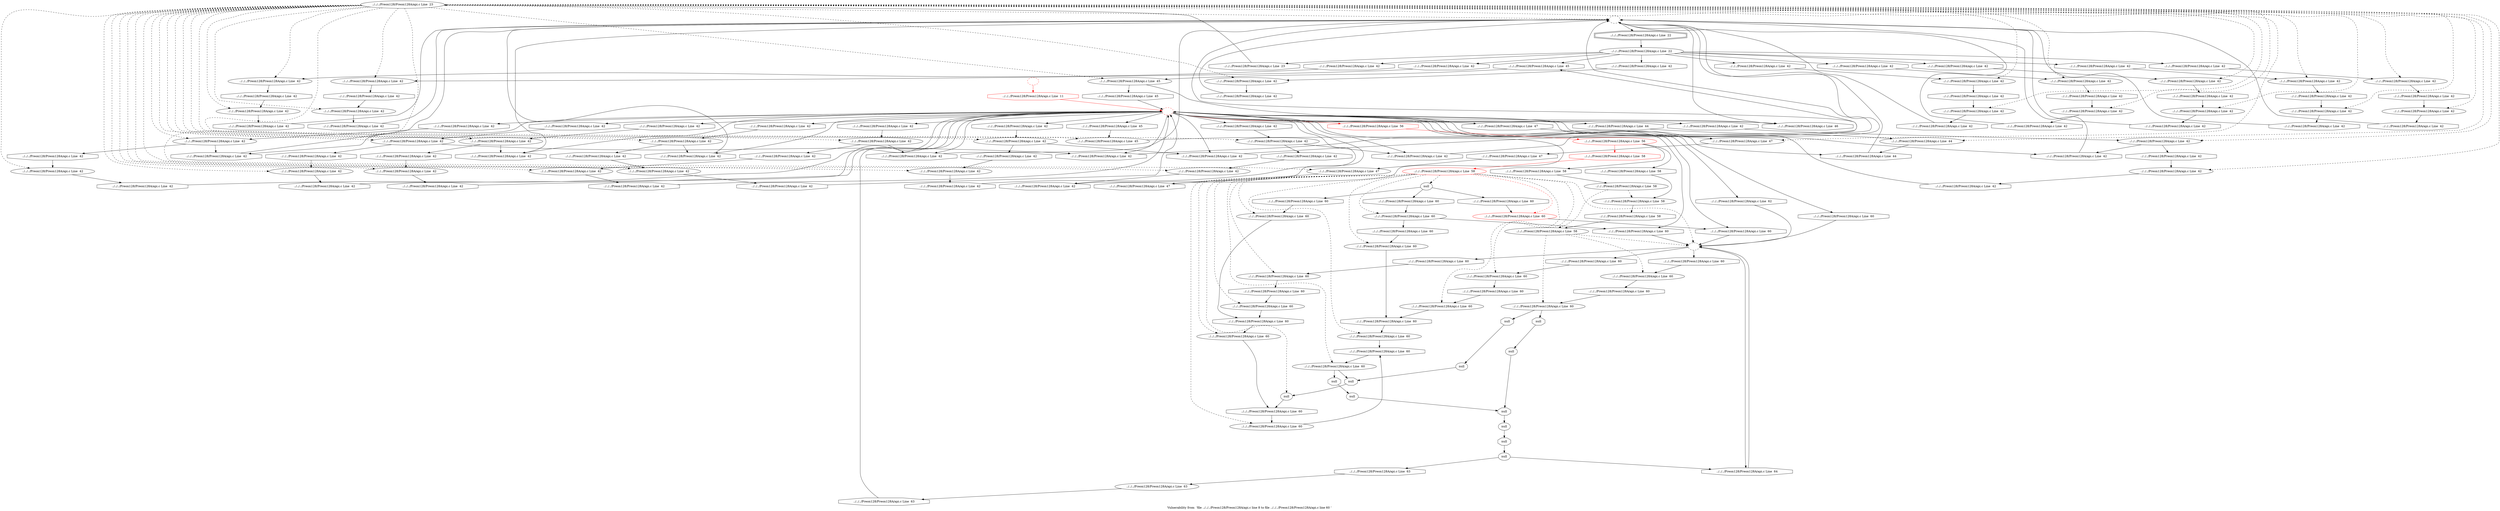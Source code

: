digraph "Vulnerability from 'file ../../../Preon128/Preon128A/api.c line 8 to file ../../../Preon128/Preon128A/api.c line 60 '  "{
label="Vulnerability from  'file ../../../Preon128/Preon128A/api.c line 8 to file ../../../Preon128/Preon128A/api.c line 60 ' ";
node_3002[shape=ellipse,style=solid,label="../../../Preon128/Preon128A/api.c Line  23"]
node_2999[shape=ellipse,style=dashed,label=""]
"node_3002"->"node_2999" [style=dashed]
node_3035[shape=ellipse,style=solid,label="../../../Preon128/Preon128A/api.c Line  42"]
"node_3002"->"node_3035" [style=dashed]
node_3064[shape=ellipse,style=solid,label="../../../Preon128/Preon128A/api.c Line  42"]
"node_3002"->"node_3064" [style=dashed]
node_3069[shape=ellipse,style=solid,label="../../../Preon128/Preon128A/api.c Line  42"]
"node_3002"->"node_3069" [style=dashed]
node_3071[shape=ellipse,style=solid,label="../../../Preon128/Preon128A/api.c Line  42"]
"node_3002"->"node_3071" [style=dashed]
node_3062[shape=ellipse,style=solid,label="../../../Preon128/Preon128A/api.c Line  42"]
"node_3002"->"node_3062" [style=dashed]
node_3058[shape=ellipse,style=solid,label="../../../Preon128/Preon128A/api.c Line  42"]
"node_3002"->"node_3058" [style=dashed]
node_3073[shape=ellipse,style=solid,label="../../../Preon128/Preon128A/api.c Line  42"]
"node_3002"->"node_3073" [style=dashed]
node_3030[shape=ellipse,style=solid,label="../../../Preon128/Preon128A/api.c Line  42"]
"node_3002"->"node_3030" [style=dashed]
node_3026[shape=ellipse,style=solid,label="../../../Preon128/Preon128A/api.c Line  42"]
"node_3002"->"node_3026" [style=dashed]
node_3075[shape=ellipse,style=solid,label="../../../Preon128/Preon128A/api.c Line  42"]
"node_3002"->"node_3075" [style=dashed]
node_3080[shape=ellipse,style=solid,label="../../../Preon128/Preon128A/api.c Line  42"]
"node_3002"->"node_3080" [style=dashed]
node_3051[shape=ellipse,style=solid,label="../../../Preon128/Preon128A/api.c Line  42"]
"node_3002"->"node_3051" [style=dashed]
node_3082[shape=ellipse,style=solid,label="../../../Preon128/Preon128A/api.c Line  42"]
"node_3002"->"node_3082" [style=dashed]
node_3084[shape=ellipse,style=solid,label="../../../Preon128/Preon128A/api.c Line  42"]
"node_3002"->"node_3084" [style=dashed]
node_3086[shape=ellipse,style=solid,label="../../../Preon128/Preon128A/api.c Line  42"]
"node_3002"->"node_3086" [style=dashed]
node_3008[shape=ellipse,style=solid,label="../../../Preon128/Preon128A/api.c Line  42"]
"node_3002"->"node_3008" [style=dashed]
node_3091[shape=ellipse,style=solid,label="../../../Preon128/Preon128A/api.c Line  44"]
"node_3002"->"node_3091" [style=dashed]
node_3040[shape=ellipse,style=solid,label="../../../Preon128/Preon128A/api.c Line  42"]
"node_3002"->"node_3040" [style=dashed]
node_3094[shape=ellipse,style=solid,label="../../../Preon128/Preon128A/api.c Line  45"]
"node_3002"->"node_3094" [style=dashed]
node_3006[shape=ellipse,style=solid,label="../../../Preon128/Preon128A/api.c Line  42"]
"node_3002"->"node_3006" [style=dashed]
node_3024[shape=ellipse,style=solid,label="../../../Preon128/Preon128A/api.c Line  42"]
"node_3002"->"node_3024" [style=dashed]
node_3037[shape=ellipse,style=solid,label="../../../Preon128/Preon128A/api.c Line  42"]
"node_3002"->"node_3037" [style=dashed]
node_3096[shape=ellipse,style=solid,label="../../../Preon128/Preon128A/api.c Line  45"]
"node_3002"->"node_3096" [style=dashed]
node_3004[shape=ellipse,style=solid,label="../../../Preon128/Preon128A/api.c Line  42"]
"node_3002"->"node_3004" [style=dashed]
node_3042[shape=ellipse,style=solid,label="../../../Preon128/Preon128A/api.c Line  42"]
"node_3002"->"node_3042" [style=dashed]
node_3015[shape=ellipse,style=solid,label="../../../Preon128/Preon128A/api.c Line  42"]
"node_3002"->"node_3015" [style=dashed]
node_3100[shape=ellipse,style=solid,label="../../../Preon128/Preon128A/api.c Line  47"]
"node_3002"->"node_3100" [style=dashed]
node_3102[shape=ellipse,style=solid,label="../../../Preon128/Preon128A/api.c Line  47"]
"node_3002"->"node_3102" [style=dashed]
node_3013[shape=ellipse,style=solid,label="../../../Preon128/Preon128A/api.c Line  42"]
"node_3002"->"node_3013" [style=dashed]
node_3019[shape=ellipse,style=solid,label="../../../Preon128/Preon128A/api.c Line  42"]
"node_3002"->"node_3019" [style=dashed]
node_3047[shape=ellipse,style=solid,label="../../../Preon128/Preon128A/api.c Line  42"]
"node_3002"->"node_3047" [style=dashed]
node_3028[shape=ellipse,style=solid,label="../../../Preon128/Preon128A/api.c Line  42"]
"node_3002"->"node_3028" [style=dashed]
node_3017[shape=ellipse,style=solid,label="../../../Preon128/Preon128A/api.c Line  42"]
"node_3002"->"node_3017" [style=dashed]
node_3049[shape=ellipse,style=solid,label="../../../Preon128/Preon128A/api.c Line  42"]
"node_3002"->"node_3049" [style=dashed]
node_3060[shape=ellipse,style=solid,label="../../../Preon128/Preon128A/api.c Line  42"]
"node_3002"->"node_3060" [style=dashed]
node_3053[shape=ellipse,style=solid,label="../../../Preon128/Preon128A/api.c Line  42"]
"node_3002"->"node_3053" [style=dashed]
node_3001[shape=doubleoctagon,style=solid,label="../../../Preon128/Preon128A/api.c Line  22"]
node_3000[shape=ellipse,style=solid,label="../../../Preon128/Preon128A/api.c Line  22"]
"node_3001"->"node_3000"
node_3070[shape=octagon,style=solid,label="../../../Preon128/Preon128A/api.c Line  42"]
"node_3000"->"node_3070"
node_3081[shape=octagon,style=solid,label="../../../Preon128/Preon128A/api.c Line  42"]
"node_3000"->"node_3081"
node_3003[shape=octagon,style=solid,label="../../../Preon128/Preon128A/api.c Line  23"]
"node_3000"->"node_3003"
node_3036[shape=octagon,style=solid,label="../../../Preon128/Preon128A/api.c Line  42"]
"node_3000"->"node_3036"
node_3059[shape=octagon,style=solid,label="../../../Preon128/Preon128A/api.c Line  42"]
"node_3000"->"node_3059"
node_3005[shape=octagon,style=solid,label="../../../Preon128/Preon128A/api.c Line  42"]
"node_3000"->"node_3005"
node_3097[shape=octagon,style=solid,label="../../../Preon128/Preon128A/api.c Line  45"]
"node_3000"->"node_3097"
node_3025[shape=octagon,style=solid,label="../../../Preon128/Preon128A/api.c Line  42"]
"node_3000"->"node_3025"
node_3014[shape=octagon,style=solid,label="../../../Preon128/Preon128A/api.c Line  42"]
"node_3000"->"node_3014"
node_3048[shape=octagon,style=solid,label="../../../Preon128/Preon128A/api.c Line  42"]
"node_3000"->"node_3048"
"node_2999"->"node_3001"
node_2998[shape=octagon,style=solid,label="../../../Preon128/Preon128A/api.c Line  11", color=red]
node_2997[shape=ellipse,style=dashed,label="", color=red]
"node_2998"->"node_2997" [color=red]
node_3022[shape=octagon,style=solid,label="../../../Preon128/Preon128A/api.c Line  42"]
"node_2997"->"node_3022"
node_3063[shape=octagon,style=solid,label="../../../Preon128/Preon128A/api.c Line  42"]
"node_2997"->"node_3063"
node_3041[shape=octagon,style=solid,label="../../../Preon128/Preon128A/api.c Line  42"]
"node_2997"->"node_3041"
node_3052[shape=octagon,style=solid,label="../../../Preon128/Preon128A/api.c Line  42"]
"node_2997"->"node_3052"
node_3067[shape=octagon,style=solid,label="../../../Preon128/Preon128A/api.c Line  42"]
"node_2997"->"node_3067"
node_3033[shape=octagon,style=solid,label="../../../Preon128/Preon128A/api.c Line  42"]
"node_2997"->"node_3033"
node_3074[shape=octagon,style=solid,label="../../../Preon128/Preon128A/api.c Line  42"]
"node_2997"->"node_3074"
node_3078[shape=octagon,style=solid,label="../../../Preon128/Preon128A/api.c Line  42"]
"node_2997"->"node_3078"
node_3134[shape=octagon,style=solid,label="../../../Preon128/Preon128A/api.c Line  60"]
"node_2997"->"node_3134"
node_3105[shape=octagon,style=solid,label="../../../Preon128/Preon128A/api.c Line  56", color=red]
"node_2997"->"node_3105" [color=red]
node_3056[shape=octagon,style=solid,label="../../../Preon128/Preon128A/api.c Line  42"]
"node_2997"->"node_3056"
node_3018[shape=octagon,style=solid,label="../../../Preon128/Preon128A/api.c Line  42"]
"node_2997"->"node_3018"
node_3085[shape=octagon,style=solid,label="../../../Preon128/Preon128A/api.c Line  42"]
"node_2997"->"node_3085"
node_3150[shape=octagon,style=solid,label="../../../Preon128/Preon128A/api.c Line  60"]
"node_2997"->"node_3150"
node_3007[shape=octagon,style=solid,label="../../../Preon128/Preon128A/api.c Line  42"]
"node_2997"->"node_3007"
node_3089[shape=octagon,style=solid,label="../../../Preon128/Preon128A/api.c Line  42"]
"node_2997"->"node_3089"
node_3092[shape=octagon,style=solid,label="../../../Preon128/Preon128A/api.c Line  44"]
"node_2997"->"node_3092"
node_3093[shape=octagon,style=solid,label="../../../Preon128/Preon128A/api.c Line  44"]
"node_2997"->"node_3093"
node_3095[shape=octagon,style=solid,label="../../../Preon128/Preon128A/api.c Line  45"]
"node_2997"->"node_3095"
node_3159[shape=octagon,style=solid,label="../../../Preon128/Preon128A/api.c Line  62"]
"node_2997"->"node_3159"
node_3011[shape=octagon,style=solid,label="../../../Preon128/Preon128A/api.c Line  42"]
"node_2997"->"node_3011"
node_3113[shape=octagon,style=solid,label="../../../Preon128/Preon128A/api.c Line  60"]
"node_2997"->"node_3113"
node_3099[shape=octagon,style=solid,label="../../../Preon128/Preon128A/api.c Line  46"]
"node_2997"->"node_3099"
node_3101[shape=octagon,style=solid,label="../../../Preon128/Preon128A/api.c Line  47"]
"node_2997"->"node_3101"
node_3045[shape=octagon,style=solid,label="../../../Preon128/Preon128A/api.c Line  42"]
"node_2997"->"node_3045"
node_3029[shape=octagon,style=solid,label="../../../Preon128/Preon128A/api.c Line  42"]
"node_2997"->"node_3029"
node_2996[shape=ellipse,style=dashed,label="", color=red]
"node_2996"->"node_2998" [color=red]
node_3038[shape=octagon,style=solid,label="../../../Preon128/Preon128A/api.c Line  42"]
"node_3035"->"node_3038"
"node_3022"->"node_2999"
node_3023[shape=octagon,style=solid,label="../../../Preon128/Preon128A/api.c Line  42"]
"node_3023"->"node_2999"
node_3125[shape=octagon,style=solid,label="null"]
node_3124[shape=ellipse,style=solid,label="null"]
"node_3125"->"node_3124"
node_3126[shape=ellipse,style=solid,label="../../../Preon128/Preon128A/api.c Line  60"]
"node_3126"->"node_3125"
node_3154[shape=octagon,style=solid,label="null"]
"node_3126"->"node_3154"
node_3117[shape=octagon,style=solid,label="../../../Preon128/Preon128A/api.c Line  60"]
node_3116[shape=ellipse,style=solid,label="../../../Preon128/Preon128A/api.c Line  60"]
"node_3117"->"node_3116"
node_3118[shape=ellipse,style=solid,label="null"]
node_3156[shape=octagon,style=solid,label="null"]
"node_3118"->"node_3156"
"node_3063"->"node_3062"
node_3066[shape=octagon,style=solid,label="../../../Preon128/Preon128A/api.c Line  42"]
"node_3064"->"node_3066"
node_3065[shape=octagon,style=solid,label="../../../Preon128/Preon128A/api.c Line  42"]
"node_3065"->"node_3064"
"node_3066"->"node_2997"
"node_3041"->"node_3040"
node_3016[shape=octagon,style=solid,label="../../../Preon128/Preon128A/api.c Line  42"]
"node_3016"->"node_3015"
"node_3052"->"node_3051"
"node_3067"->"node_2999"
node_3068[shape=octagon,style=solid,label="../../../Preon128/Preon128A/api.c Line  42"]
"node_3068"->"node_2999"
node_3072[shape=octagon,style=solid,label="../../../Preon128/Preon128A/api.c Line  42"]
"node_3069"->"node_3072"
"node_3070"->"node_3069"
node_3046[shape=octagon,style=solid,label="../../../Preon128/Preon128A/api.c Line  42"]
"node_3046"->"node_2999"
node_3153[shape=ellipse,style=solid,label="null"]
node_3143[shape=octagon,style=solid,label="../../../Preon128/Preon128A/api.c Line  60"]
"node_3153"->"node_3143"
"node_3154"->"node_3153"
node_3079[shape=octagon,style=solid,label="../../../Preon128/Preon128A/api.c Line  42"]
"node_3071"->"node_3079"
"node_3072"->"node_3071"
node_3061[shape=octagon,style=solid,label="../../../Preon128/Preon128A/api.c Line  42"]
"node_3061"->"node_3060"
"node_3062"->"node_3065"
"node_3062"->"node_3067"
node_3044[shape=octagon,style=solid,label="../../../Preon128/Preon128A/api.c Line  42"]
"node_3044"->"node_2997"
"node_3058"->"node_3061"
"node_3033"->"node_2999"
node_3076[shape=octagon,style=solid,label="../../../Preon128/Preon128A/api.c Line  42"]
"node_3073"->"node_3076"
"node_3073"->"node_3078"
"node_3074"->"node_3073"
node_3032[shape=octagon,style=solid,label="../../../Preon128/Preon128A/api.c Line  42"]
"node_3030"->"node_3032"
node_3034[shape=octagon,style=solid,label="../../../Preon128/Preon128A/api.c Line  42"]
"node_3026"->"node_3034"
node_3157[shape=ellipse,style=solid,label="null"]
node_3163[shape=octagon,style=solid,label="../../../Preon128/Preon128A/api.c Line  64"]
"node_3157"->"node_3163"
node_3161[shape=octagon,style=solid,label="../../../Preon128/Preon128A/api.c Line  63"]
"node_3157"->"node_3161"
node_3158[shape=octagon,style=solid,label="null"]
"node_3158"->"node_3157"
node_3147[shape=octagon,style=solid,label="../../../Preon128/Preon128A/api.c Line  60"]
node_3146[shape=ellipse,style=solid,label="../../../Preon128/Preon128A/api.c Line  60"]
"node_3147"->"node_3146"
node_3148[shape=ellipse,style=solid,label="../../../Preon128/Preon128A/api.c Line  60"]
"node_3148"->"node_3147"
node_3021[shape=octagon,style=solid,label="../../../Preon128/Preon128A/api.c Line  42"]
"node_3021"->"node_2997"
node_3077[shape=octagon,style=solid,label="../../../Preon128/Preon128A/api.c Line  42"]
"node_3075"->"node_3077"
"node_3076"->"node_3075"
"node_3077"->"node_2997"
"node_3078"->"node_2999"
node_3133[shape=octagon,style=solid,label="../../../Preon128/Preon128A/api.c Line  60"]
node_3132[shape=ellipse,style=solid,label="../../../Preon128/Preon128A/api.c Line  60"]
"node_3133"->"node_3132"
node_3112[shape=ellipse,style=dashed,label=""]
"node_3134"->"node_3112"
node_3131[shape=octagon,style=solid,label="../../../Preon128/Preon128A/api.c Line  60"]
node_3130[shape=ellipse,style=solid,label="../../../Preon128/Preon128A/api.c Line  60"]
"node_3131"->"node_3130"
"node_3132"->"node_3131"
node_3139[shape=octagon,style=solid,label="../../../Preon128/Preon128A/api.c Line  60"]
node_3138[shape=ellipse,style=solid,label="../../../Preon128/Preon128A/api.c Line  60"]
"node_3139"->"node_3138"
node_3140[shape=ellipse,style=solid,label="../../../Preon128/Preon128A/api.c Line  60"]
"node_3140"->"node_3139"
"node_3140"->"node_3150"
node_3027[shape=octagon,style=solid,label="../../../Preon128/Preon128A/api.c Line  42"]
"node_3027"->"node_3026"
"node_3079"->"node_2999"
node_3083[shape=octagon,style=solid,label="../../../Preon128/Preon128A/api.c Line  42"]
"node_3080"->"node_3083"
"node_3051"->"node_3056"
node_3054[shape=octagon,style=solid,label="../../../Preon128/Preon128A/api.c Line  42"]
"node_3051"->"node_3054"
node_3104[shape=ellipse,style=solid,label="../../../Preon128/Preon128A/api.c Line  56", color=red]
"node_3105"->"node_3104" [color=red]
node_3106[shape=ellipse,style=solid,label="../../../Preon128/Preon128A/api.c Line  58"]
node_3108[shape=ellipse,style=solid,label="../../../Preon128/Preon128A/api.c Line  58"]
"node_3106"->"node_3108" [style=dashed]
node_3110[shape=ellipse,style=solid,label="../../../Preon128/Preon128A/api.c Line  58"]
"node_3106"->"node_3110" [style=dashed]
"node_3056"->"node_2999"
node_3155[shape=ellipse,style=solid,label="null"]
"node_3155"->"node_3158"
"node_3156"->"node_3155"
"node_3018"->"node_3017"
"node_3081"->"node_3080"
node_3090[shape=octagon,style=solid,label="../../../Preon128/Preon128A/api.c Line  42"]
"node_3082"->"node_3090"
node_3031[shape=octagon,style=solid,label="../../../Preon128/Preon128A/api.c Line  42"]
"node_3031"->"node_3030"
"node_3003"->"node_3002"
"node_3083"->"node_3082"
node_3087[shape=octagon,style=solid,label="../../../Preon128/Preon128A/api.c Line  42"]
"node_3084"->"node_3087"
"node_3084"->"node_3089"
"node_3085"->"node_3084"
node_3088[shape=octagon,style=solid,label="../../../Preon128/Preon128A/api.c Line  42"]
"node_3086"->"node_3088"
node_3010[shape=octagon,style=solid,label="../../../Preon128/Preon128A/api.c Line  42"]
"node_3010"->"node_2997"
"node_3036"->"node_3035"
node_3039[shape=octagon,style=solid,label="../../../Preon128/Preon128A/api.c Line  47"]
"node_3039"->"node_2997"
"node_3087"->"node_3086"
"node_3088"->"node_2997"
node_3119[shape=octagon,style=solid,label="null"]
"node_3119"->"node_3118"
node_3120[shape=ellipse,style=solid,label="null"]
"node_3120"->"node_3154"
node_3009[shape=octagon,style=solid,label="../../../Preon128/Preon128A/api.c Line  42"]
"node_3009"->"node_3008"
node_3149[shape=octagon,style=solid,label="../../../Preon128/Preon128A/api.c Line  60"]
"node_3149"->"node_3148"
"node_3150"->"node_3112"
"node_3008"->"node_3010"
"node_3059"->"node_3058"
"node_3007"->"node_3006"
"node_3089"->"node_2999"
"node_3090"->"node_2999"
"node_3091"->"node_3093"
"node_3092"->"node_3091"
node_3020[shape=octagon,style=solid,label="../../../Preon128/Preon128A/api.c Line  42"]
"node_3020"->"node_3019"
node_3043[shape=octagon,style=solid,label="../../../Preon128/Preon128A/api.c Line  42"]
"node_3040"->"node_3043"
"node_3040"->"node_3045"
"node_3043"->"node_3042"
"node_3054"->"node_3053"
node_3055[shape=octagon,style=solid,label="../../../Preon128/Preon128A/api.c Line  42"]
"node_3055"->"node_2997"
node_3137[shape=ellipse,style=solid,label="null"]
node_3136[shape=octagon,style=solid,label="../../../Preon128/Preon128A/api.c Line  60"]
"node_3137"->"node_3136"
node_3152[shape=octagon,style=solid,label="../../../Preon128/Preon128A/api.c Line  60"]
"node_3137"->"node_3152"
node_3141[shape=octagon,style=solid,label="../../../Preon128/Preon128A/api.c Line  60"]
"node_3137"->"node_3141"
node_3129[shape=octagon,style=solid,label="../../../Preon128/Preon128A/api.c Line  60"]
"node_3138"->"node_3129"
node_3107[shape=octagon,style=solid,label="../../../Preon128/Preon128A/api.c Line  58"]
"node_3107"->"node_3106"
node_3111[shape=octagon,style=solid,label="../../../Preon128/Preon128A/api.c Line  58"]
"node_3108"->"node_3111"
node_3135[shape=ellipse,style=solid,label="../../../Preon128/Preon128A/api.c Line  60", color=red]
"node_3135"->"node_3134"
"node_3136"->"node_3135"
node_3151[shape=ellipse,style=solid,label="../../../Preon128/Preon128A/api.c Line  60"]
node_3145[shape=octagon,style=solid,label="../../../Preon128/Preon128A/api.c Line  60"]
"node_3151"->"node_3145"
"node_3152"->"node_3151"
"node_3093"->"node_2999"
"node_3094"->"node_3097"
"node_3006"->"node_3009"
"node_3006"->"node_3011"
node_3127[shape=octagon,style=solid,label="../../../Preon128/Preon128A/api.c Line  60"]
"node_3127"->"node_3126"
node_3128[shape=ellipse,style=solid,label="../../../Preon128/Preon128A/api.c Line  60"]
"node_3128"->"node_3127"
"node_3024"->"node_3027"
"node_3005"->"node_3004"
"node_3037"->"node_3046"
"node_3095"->"node_3094"
node_3098[shape=octagon,style=solid,label="../../../Preon128/Preon128A/api.c Line  45"]
"node_3096"->"node_3098"
"node_3096"->"node_3099"
node_3012[shape=octagon,style=solid,label="../../../Preon128/Preon128A/api.c Line  42"]
"node_3004"->"node_3012"
"node_3159"->"node_3112"
node_3160[shape=ellipse,style=solid,label="../../../Preon128/Preon128A/api.c Line  63"]
node_3162[shape=octagon,style=solid,label="../../../Preon128/Preon128A/api.c Line  63"]
"node_3160"->"node_3162"
"node_3011"->"node_2999"
node_3121[shape=octagon,style=solid,label="null"]
"node_3121"->"node_3120"
node_3122[shape=ellipse,style=solid,label="../../../Preon128/Preon128A/api.c Line  58", color=red]
"node_3122"->"node_3126" [style=dashed]
"node_3122"->"node_3153" [style=dashed]
"node_3122"->"node_3148" [style=dashed]
"node_3122"->"node_3132" [style=dashed]
"node_3122"->"node_3140" [style=dashed]
"node_3122"->"node_3137" [style=dashed]
"node_3122"->"node_3138" [style=dashed]
"node_3122"->"node_3135" [color=red, style=dashed]
"node_3122"->"node_3151" [style=dashed]
"node_3122"->"node_3128" [style=dashed]
"node_3122"->"node_3130" [style=dashed]
node_3142[shape=ellipse,style=solid,label="../../../Preon128/Preon128A/api.c Line  60"]
"node_3122"->"node_3142" [style=dashed]
node_3144[shape=ellipse,style=solid,label="../../../Preon128/Preon128A/api.c Line  60"]
"node_3122"->"node_3144" [style=dashed]
"node_3122"->"node_3112" [style=dashed]
"node_3122"->"node_3146" [style=dashed]
"node_3042"->"node_3044"
"node_3015"->"node_3023"
"node_3032"->"node_2997"
"node_3113"->"node_3112"
node_3114[shape=ellipse,style=solid,label="../../../Preon128/Preon128A/api.c Line  60"]
"node_3114"->"node_3117"
node_3057[shape=octagon,style=solid,label="../../../Preon128/Preon128A/api.c Line  42"]
"node_3057"->"node_2999"
"node_3097"->"node_3096"
"node_3098"->"node_2997"
node_3115[shape=octagon,style=solid,label="../../../Preon128/Preon128A/api.c Line  60"]
"node_3115"->"node_3114"
"node_3116"->"node_3119"
"node_3116"->"node_3121"
"node_3025"->"node_3024"
"node_3129"->"node_3128"
"node_3130"->"node_3129"
"node_3099"->"node_2999"
node_3103[shape=octagon,style=solid,label="../../../Preon128/Preon128A/api.c Line  47"]
"node_3100"->"node_3103"
"node_3101"->"node_3100"
"node_3102"->"node_3039"
node_3050[shape=octagon,style=solid,label="../../../Preon128/Preon128A/api.c Line  42"]
"node_3050"->"node_3049"
"node_3163"->"node_3112"
"node_3141"->"node_3140"
"node_3142"->"node_3127"
"node_3014"->"node_3013"
"node_3013"->"node_3016"
"node_3019"->"node_3021"
"node_3047"->"node_3050"
"node_3048"->"node_3047"
"node_3028"->"node_3033"
"node_3028"->"node_3031"
node_3123[shape=octagon,style=solid,label="../../../Preon128/Preon128A/api.c Line  58", color=red]
"node_3123"->"node_3122" [color=red]
"node_3124"->"node_3156"
node_3109[shape=octagon,style=solid,label="../../../Preon128/Preon128A/api.c Line  58"]
"node_3109"->"node_3108"
"node_3110"->"node_3114" [style=dashed]
"node_3110"->"node_3116" [style=dashed]
"node_3110"->"node_3112" [style=dashed]
"node_3012"->"node_2999"
"node_3034"->"node_2999"
"node_3017"->"node_3022"
"node_3017"->"node_3020"
"node_3143"->"node_3142"
"node_3144"->"node_3143"
"node_3038"->"node_3037"
"node_3049"->"node_3057"
"node_3045"->"node_2999"
"node_3060"->"node_3068"
"node_3029"->"node_3028"
"node_3053"->"node_3055"
"node_3111"->"node_3110"
"node_3112"->"node_3133"
"node_3112"->"node_3149"
"node_3112"->"node_3115"
"node_3112"->"node_3163"
"node_3145"->"node_3144"
"node_3146"->"node_3145"
"node_3103"->"node_3102"
"node_3104"->"node_3107"
"node_3104"->"node_3123" [color=red]
"node_3104"->"node_3109"
"node_3161"->"node_3160"
"node_3162"->"node_2997"
}

